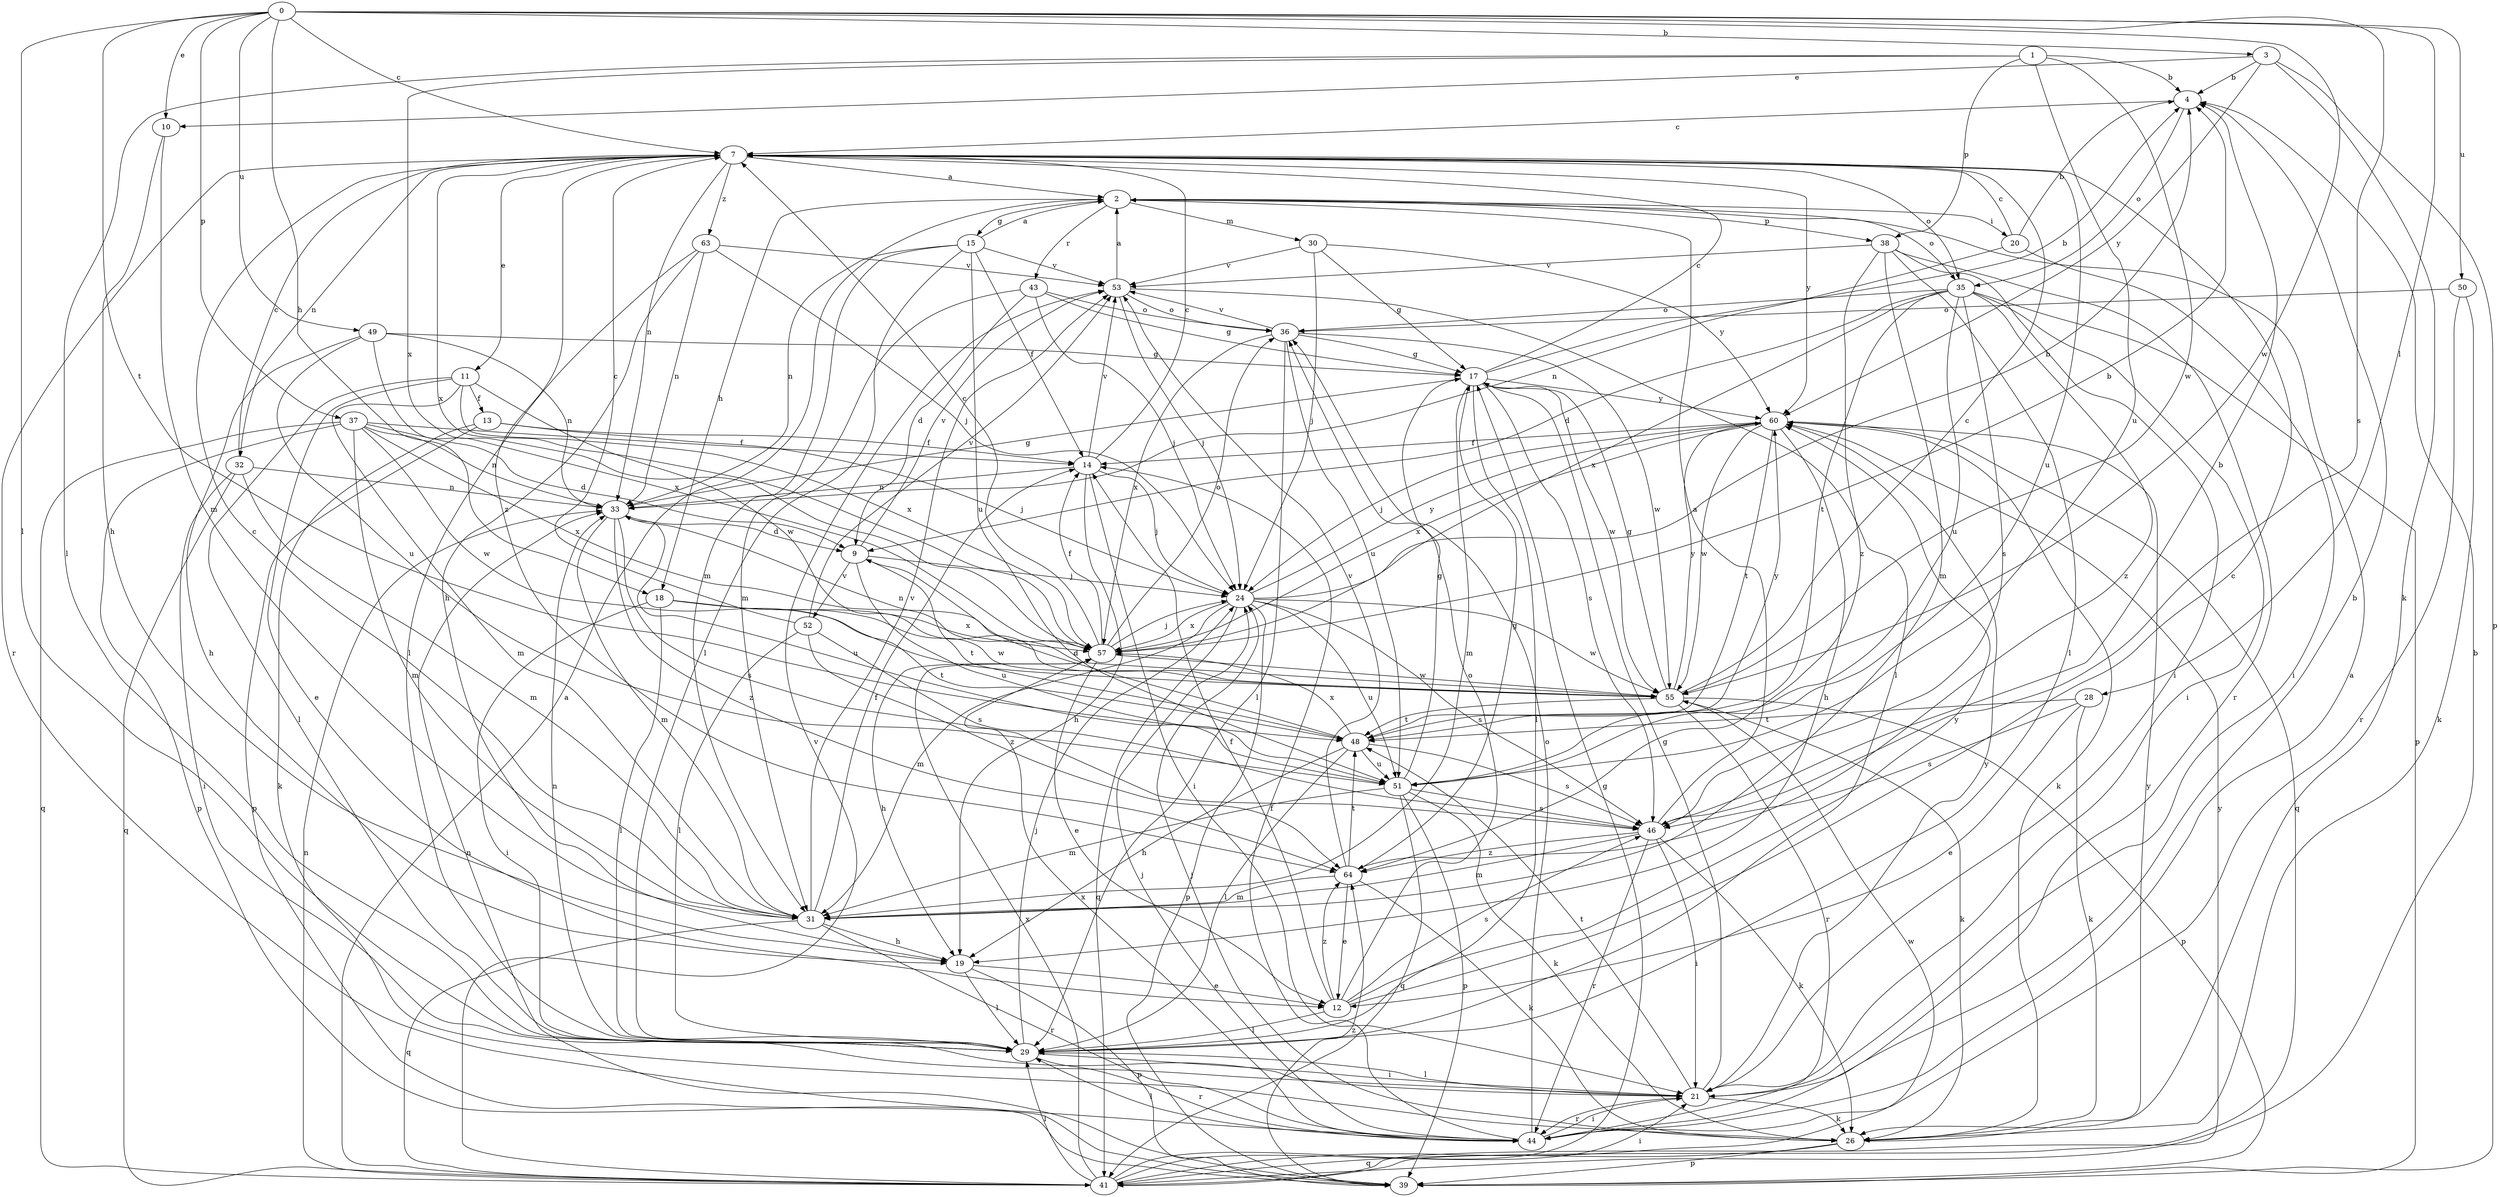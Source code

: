 strict digraph  {
0;
1;
2;
3;
4;
7;
9;
10;
11;
12;
13;
14;
15;
17;
18;
19;
20;
21;
24;
26;
28;
29;
30;
31;
32;
33;
35;
36;
37;
38;
39;
41;
43;
44;
46;
48;
49;
50;
51;
52;
53;
55;
57;
60;
63;
64;
0 -> 3  [label=b];
0 -> 7  [label=c];
0 -> 10  [label=e];
0 -> 18  [label=h];
0 -> 28  [label=l];
0 -> 29  [label=l];
0 -> 37  [label=p];
0 -> 46  [label=s];
0 -> 48  [label=t];
0 -> 49  [label=u];
0 -> 50  [label=u];
0 -> 55  [label=w];
1 -> 4  [label=b];
1 -> 29  [label=l];
1 -> 38  [label=p];
1 -> 51  [label=u];
1 -> 55  [label=w];
1 -> 57  [label=x];
2 -> 15  [label=g];
2 -> 18  [label=h];
2 -> 20  [label=i];
2 -> 30  [label=m];
2 -> 35  [label=o];
2 -> 38  [label=p];
2 -> 43  [label=r];
3 -> 4  [label=b];
3 -> 10  [label=e];
3 -> 26  [label=k];
3 -> 39  [label=p];
3 -> 60  [label=y];
4 -> 7  [label=c];
4 -> 35  [label=o];
7 -> 2  [label=a];
7 -> 11  [label=e];
7 -> 32  [label=n];
7 -> 33  [label=n];
7 -> 35  [label=o];
7 -> 44  [label=r];
7 -> 51  [label=u];
7 -> 57  [label=x];
7 -> 60  [label=y];
7 -> 63  [label=z];
7 -> 64  [label=z];
9 -> 24  [label=j];
9 -> 48  [label=t];
9 -> 51  [label=u];
9 -> 52  [label=v];
9 -> 53  [label=v];
10 -> 19  [label=h];
10 -> 31  [label=m];
11 -> 12  [label=e];
11 -> 13  [label=f];
11 -> 29  [label=l];
11 -> 31  [label=m];
11 -> 55  [label=w];
11 -> 57  [label=x];
12 -> 7  [label=c];
12 -> 14  [label=f];
12 -> 29  [label=l];
12 -> 36  [label=o];
12 -> 46  [label=s];
12 -> 60  [label=y];
12 -> 64  [label=z];
13 -> 14  [label=f];
13 -> 24  [label=j];
13 -> 26  [label=k];
13 -> 39  [label=p];
14 -> 7  [label=c];
14 -> 19  [label=h];
14 -> 21  [label=i];
14 -> 24  [label=j];
14 -> 33  [label=n];
14 -> 53  [label=v];
15 -> 2  [label=a];
15 -> 14  [label=f];
15 -> 29  [label=l];
15 -> 31  [label=m];
15 -> 33  [label=n];
15 -> 51  [label=u];
15 -> 53  [label=v];
17 -> 4  [label=b];
17 -> 7  [label=c];
17 -> 29  [label=l];
17 -> 31  [label=m];
17 -> 46  [label=s];
17 -> 55  [label=w];
17 -> 60  [label=y];
18 -> 21  [label=i];
18 -> 29  [label=l];
18 -> 48  [label=t];
18 -> 55  [label=w];
18 -> 57  [label=x];
19 -> 12  [label=e];
19 -> 29  [label=l];
19 -> 39  [label=p];
20 -> 4  [label=b];
20 -> 7  [label=c];
20 -> 21  [label=i];
20 -> 33  [label=n];
21 -> 4  [label=b];
21 -> 17  [label=g];
21 -> 26  [label=k];
21 -> 29  [label=l];
21 -> 44  [label=r];
21 -> 48  [label=t];
21 -> 60  [label=y];
24 -> 4  [label=b];
24 -> 31  [label=m];
24 -> 39  [label=p];
24 -> 41  [label=q];
24 -> 46  [label=s];
24 -> 51  [label=u];
24 -> 55  [label=w];
24 -> 57  [label=x];
24 -> 60  [label=y];
26 -> 24  [label=j];
26 -> 39  [label=p];
26 -> 41  [label=q];
26 -> 60  [label=y];
28 -> 12  [label=e];
28 -> 26  [label=k];
28 -> 46  [label=s];
28 -> 48  [label=t];
29 -> 21  [label=i];
29 -> 24  [label=j];
29 -> 33  [label=n];
29 -> 44  [label=r];
30 -> 17  [label=g];
30 -> 24  [label=j];
30 -> 53  [label=v];
30 -> 60  [label=y];
31 -> 7  [label=c];
31 -> 14  [label=f];
31 -> 19  [label=h];
31 -> 41  [label=q];
31 -> 44  [label=r];
31 -> 53  [label=v];
32 -> 7  [label=c];
32 -> 21  [label=i];
32 -> 31  [label=m];
32 -> 33  [label=n];
32 -> 41  [label=q];
33 -> 9  [label=d];
33 -> 17  [label=g];
33 -> 31  [label=m];
33 -> 46  [label=s];
33 -> 51  [label=u];
33 -> 64  [label=z];
35 -> 9  [label=d];
35 -> 21  [label=i];
35 -> 36  [label=o];
35 -> 39  [label=p];
35 -> 46  [label=s];
35 -> 48  [label=t];
35 -> 51  [label=u];
35 -> 57  [label=x];
35 -> 64  [label=z];
36 -> 17  [label=g];
36 -> 29  [label=l];
36 -> 51  [label=u];
36 -> 53  [label=v];
36 -> 55  [label=w];
36 -> 57  [label=x];
37 -> 9  [label=d];
37 -> 14  [label=f];
37 -> 31  [label=m];
37 -> 33  [label=n];
37 -> 39  [label=p];
37 -> 41  [label=q];
37 -> 55  [label=w];
37 -> 57  [label=x];
38 -> 21  [label=i];
38 -> 29  [label=l];
38 -> 31  [label=m];
38 -> 44  [label=r];
38 -> 53  [label=v];
38 -> 64  [label=z];
39 -> 33  [label=n];
39 -> 64  [label=z];
41 -> 2  [label=a];
41 -> 4  [label=b];
41 -> 17  [label=g];
41 -> 21  [label=i];
41 -> 29  [label=l];
41 -> 33  [label=n];
41 -> 53  [label=v];
41 -> 55  [label=w];
41 -> 57  [label=x];
41 -> 60  [label=y];
43 -> 9  [label=d];
43 -> 17  [label=g];
43 -> 24  [label=j];
43 -> 31  [label=m];
43 -> 36  [label=o];
44 -> 2  [label=a];
44 -> 14  [label=f];
44 -> 21  [label=i];
44 -> 24  [label=j];
44 -> 29  [label=l];
44 -> 36  [label=o];
44 -> 57  [label=x];
46 -> 2  [label=a];
46 -> 4  [label=b];
46 -> 21  [label=i];
46 -> 26  [label=k];
46 -> 31  [label=m];
46 -> 44  [label=r];
46 -> 64  [label=z];
48 -> 9  [label=d];
48 -> 19  [label=h];
48 -> 29  [label=l];
48 -> 46  [label=s];
48 -> 51  [label=u];
48 -> 57  [label=x];
48 -> 60  [label=y];
49 -> 17  [label=g];
49 -> 19  [label=h];
49 -> 33  [label=n];
49 -> 51  [label=u];
49 -> 57  [label=x];
50 -> 26  [label=k];
50 -> 36  [label=o];
50 -> 44  [label=r];
51 -> 17  [label=g];
51 -> 26  [label=k];
51 -> 31  [label=m];
51 -> 39  [label=p];
51 -> 41  [label=q];
51 -> 46  [label=s];
52 -> 7  [label=c];
52 -> 29  [label=l];
52 -> 46  [label=s];
52 -> 53  [label=v];
52 -> 64  [label=z];
53 -> 2  [label=a];
53 -> 24  [label=j];
53 -> 29  [label=l];
53 -> 36  [label=o];
55 -> 7  [label=c];
55 -> 17  [label=g];
55 -> 26  [label=k];
55 -> 33  [label=n];
55 -> 39  [label=p];
55 -> 44  [label=r];
55 -> 48  [label=t];
55 -> 60  [label=y];
57 -> 4  [label=b];
57 -> 7  [label=c];
57 -> 12  [label=e];
57 -> 14  [label=f];
57 -> 19  [label=h];
57 -> 24  [label=j];
57 -> 36  [label=o];
57 -> 55  [label=w];
60 -> 14  [label=f];
60 -> 19  [label=h];
60 -> 24  [label=j];
60 -> 26  [label=k];
60 -> 41  [label=q];
60 -> 48  [label=t];
60 -> 55  [label=w];
60 -> 57  [label=x];
63 -> 19  [label=h];
63 -> 24  [label=j];
63 -> 29  [label=l];
63 -> 33  [label=n];
63 -> 53  [label=v];
64 -> 12  [label=e];
64 -> 17  [label=g];
64 -> 26  [label=k];
64 -> 31  [label=m];
64 -> 48  [label=t];
64 -> 53  [label=v];
}
